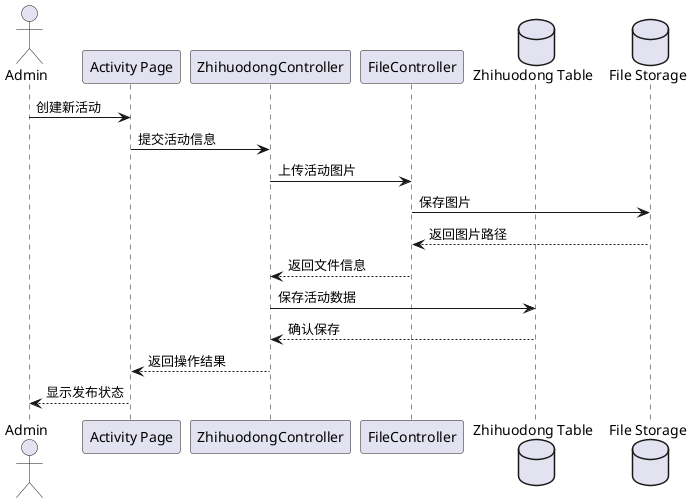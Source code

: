 @startuml
actor Admin
participant "Activity Page" as AP
participant "ZhihuodongController" as ZC
participant "FileController" as FC
database "Zhihuodong Table" as ZT
database "File Storage" as FS

Admin -> AP: 创建新活动
AP -> ZC: 提交活动信息
ZC -> FC: 上传活动图片
FC -> FS: 保存图片
FS --> FC: 返回图片路径
FC --> ZC: 返回文件信息
ZC -> ZT: 保存活动数据
ZT --> ZC: 确认保存
ZC --> AP: 返回操作结果
AP --> Admin: 显示发布状态
@enduml 